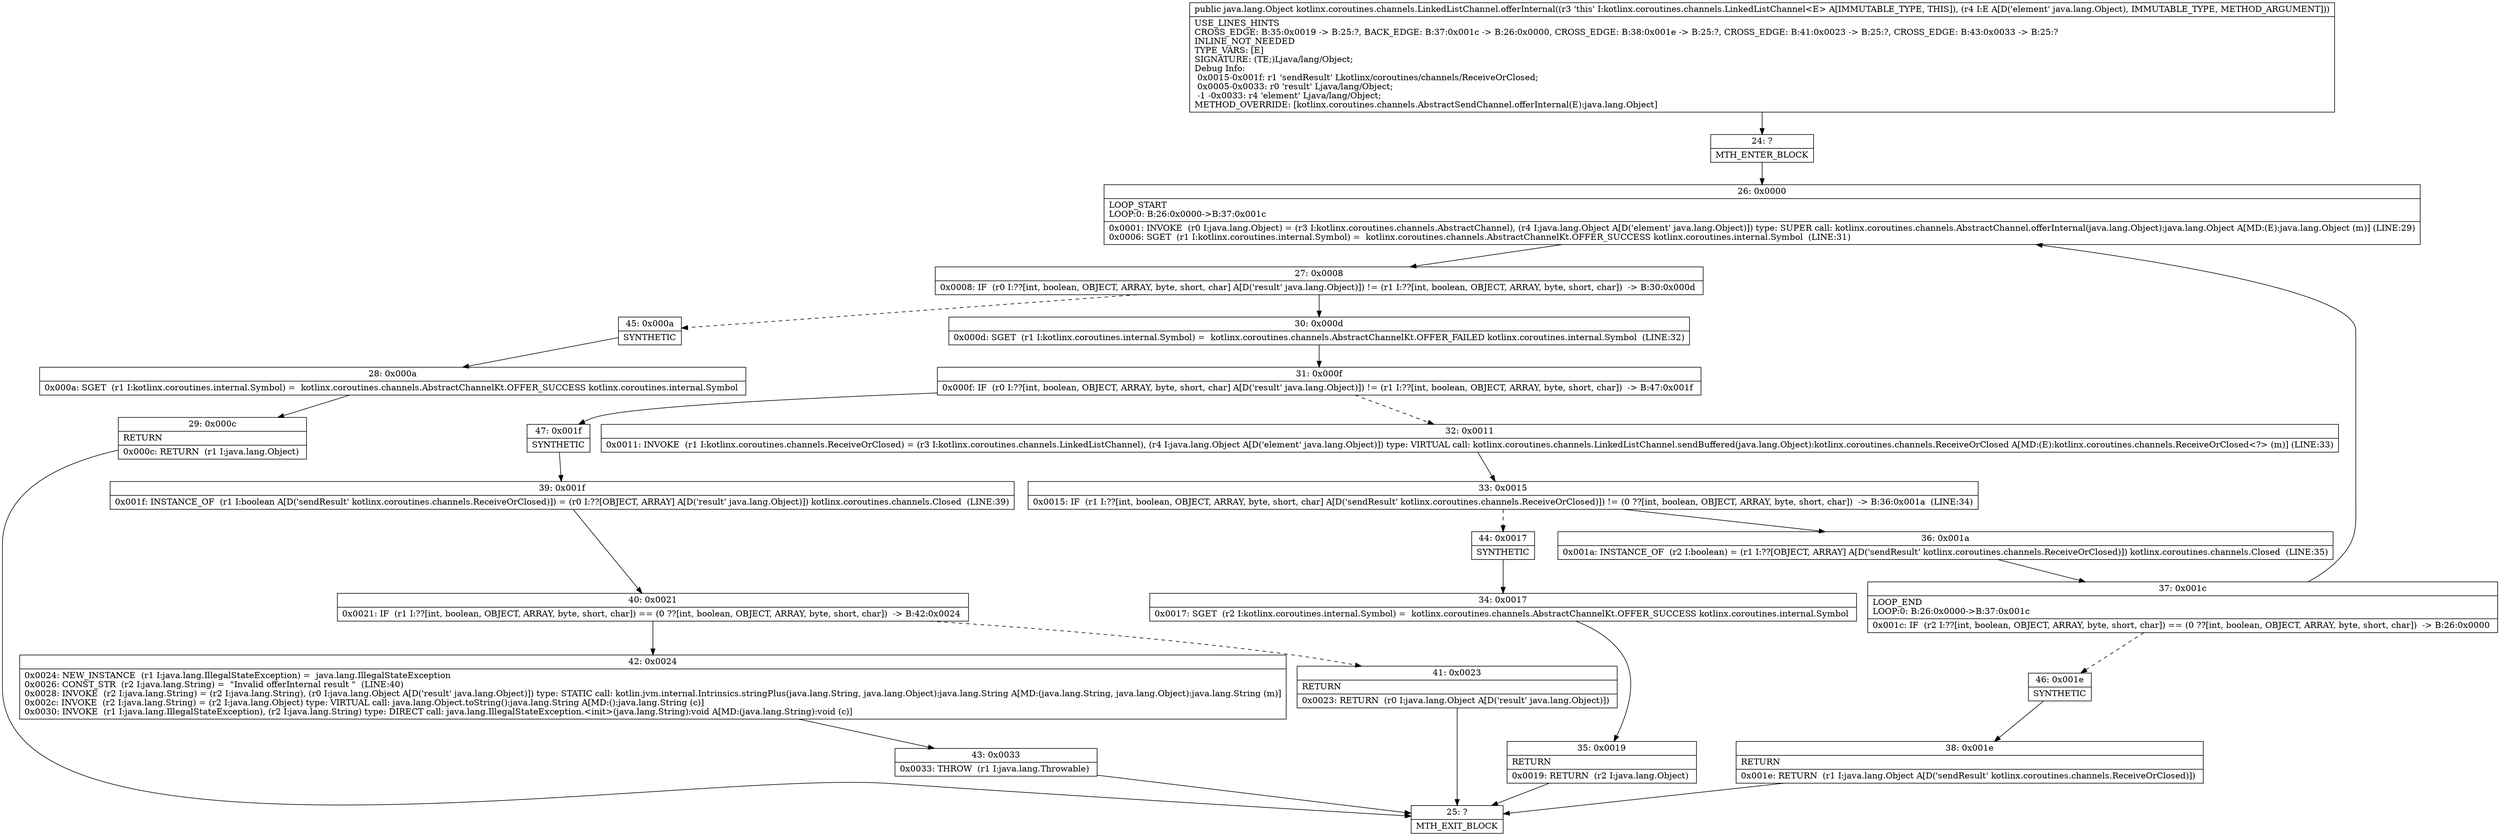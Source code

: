 digraph "CFG forkotlinx.coroutines.channels.LinkedListChannel.offerInternal(Ljava\/lang\/Object;)Ljava\/lang\/Object;" {
Node_24 [shape=record,label="{24\:\ ?|MTH_ENTER_BLOCK\l}"];
Node_26 [shape=record,label="{26\:\ 0x0000|LOOP_START\lLOOP:0: B:26:0x0000\-\>B:37:0x001c\l|0x0001: INVOKE  (r0 I:java.lang.Object) = (r3 I:kotlinx.coroutines.channels.AbstractChannel), (r4 I:java.lang.Object A[D('element' java.lang.Object)]) type: SUPER call: kotlinx.coroutines.channels.AbstractChannel.offerInternal(java.lang.Object):java.lang.Object A[MD:(E):java.lang.Object (m)] (LINE:29)\l0x0006: SGET  (r1 I:kotlinx.coroutines.internal.Symbol) =  kotlinx.coroutines.channels.AbstractChannelKt.OFFER_SUCCESS kotlinx.coroutines.internal.Symbol  (LINE:31)\l}"];
Node_27 [shape=record,label="{27\:\ 0x0008|0x0008: IF  (r0 I:??[int, boolean, OBJECT, ARRAY, byte, short, char] A[D('result' java.lang.Object)]) != (r1 I:??[int, boolean, OBJECT, ARRAY, byte, short, char])  \-\> B:30:0x000d \l}"];
Node_30 [shape=record,label="{30\:\ 0x000d|0x000d: SGET  (r1 I:kotlinx.coroutines.internal.Symbol) =  kotlinx.coroutines.channels.AbstractChannelKt.OFFER_FAILED kotlinx.coroutines.internal.Symbol  (LINE:32)\l}"];
Node_31 [shape=record,label="{31\:\ 0x000f|0x000f: IF  (r0 I:??[int, boolean, OBJECT, ARRAY, byte, short, char] A[D('result' java.lang.Object)]) != (r1 I:??[int, boolean, OBJECT, ARRAY, byte, short, char])  \-\> B:47:0x001f \l}"];
Node_32 [shape=record,label="{32\:\ 0x0011|0x0011: INVOKE  (r1 I:kotlinx.coroutines.channels.ReceiveOrClosed) = (r3 I:kotlinx.coroutines.channels.LinkedListChannel), (r4 I:java.lang.Object A[D('element' java.lang.Object)]) type: VIRTUAL call: kotlinx.coroutines.channels.LinkedListChannel.sendBuffered(java.lang.Object):kotlinx.coroutines.channels.ReceiveOrClosed A[MD:(E):kotlinx.coroutines.channels.ReceiveOrClosed\<?\> (m)] (LINE:33)\l}"];
Node_33 [shape=record,label="{33\:\ 0x0015|0x0015: IF  (r1 I:??[int, boolean, OBJECT, ARRAY, byte, short, char] A[D('sendResult' kotlinx.coroutines.channels.ReceiveOrClosed)]) != (0 ??[int, boolean, OBJECT, ARRAY, byte, short, char])  \-\> B:36:0x001a  (LINE:34)\l}"];
Node_36 [shape=record,label="{36\:\ 0x001a|0x001a: INSTANCE_OF  (r2 I:boolean) = (r1 I:??[OBJECT, ARRAY] A[D('sendResult' kotlinx.coroutines.channels.ReceiveOrClosed)]) kotlinx.coroutines.channels.Closed  (LINE:35)\l}"];
Node_37 [shape=record,label="{37\:\ 0x001c|LOOP_END\lLOOP:0: B:26:0x0000\-\>B:37:0x001c\l|0x001c: IF  (r2 I:??[int, boolean, OBJECT, ARRAY, byte, short, char]) == (0 ??[int, boolean, OBJECT, ARRAY, byte, short, char])  \-\> B:26:0x0000 \l}"];
Node_46 [shape=record,label="{46\:\ 0x001e|SYNTHETIC\l}"];
Node_38 [shape=record,label="{38\:\ 0x001e|RETURN\l|0x001e: RETURN  (r1 I:java.lang.Object A[D('sendResult' kotlinx.coroutines.channels.ReceiveOrClosed)]) \l}"];
Node_25 [shape=record,label="{25\:\ ?|MTH_EXIT_BLOCK\l}"];
Node_44 [shape=record,label="{44\:\ 0x0017|SYNTHETIC\l}"];
Node_34 [shape=record,label="{34\:\ 0x0017|0x0017: SGET  (r2 I:kotlinx.coroutines.internal.Symbol) =  kotlinx.coroutines.channels.AbstractChannelKt.OFFER_SUCCESS kotlinx.coroutines.internal.Symbol \l}"];
Node_35 [shape=record,label="{35\:\ 0x0019|RETURN\l|0x0019: RETURN  (r2 I:java.lang.Object) \l}"];
Node_47 [shape=record,label="{47\:\ 0x001f|SYNTHETIC\l}"];
Node_39 [shape=record,label="{39\:\ 0x001f|0x001f: INSTANCE_OF  (r1 I:boolean A[D('sendResult' kotlinx.coroutines.channels.ReceiveOrClosed)]) = (r0 I:??[OBJECT, ARRAY] A[D('result' java.lang.Object)]) kotlinx.coroutines.channels.Closed  (LINE:39)\l}"];
Node_40 [shape=record,label="{40\:\ 0x0021|0x0021: IF  (r1 I:??[int, boolean, OBJECT, ARRAY, byte, short, char]) == (0 ??[int, boolean, OBJECT, ARRAY, byte, short, char])  \-\> B:42:0x0024 \l}"];
Node_41 [shape=record,label="{41\:\ 0x0023|RETURN\l|0x0023: RETURN  (r0 I:java.lang.Object A[D('result' java.lang.Object)]) \l}"];
Node_42 [shape=record,label="{42\:\ 0x0024|0x0024: NEW_INSTANCE  (r1 I:java.lang.IllegalStateException) =  java.lang.IllegalStateException \l0x0026: CONST_STR  (r2 I:java.lang.String) =  \"Invalid offerInternal result \"  (LINE:40)\l0x0028: INVOKE  (r2 I:java.lang.String) = (r2 I:java.lang.String), (r0 I:java.lang.Object A[D('result' java.lang.Object)]) type: STATIC call: kotlin.jvm.internal.Intrinsics.stringPlus(java.lang.String, java.lang.Object):java.lang.String A[MD:(java.lang.String, java.lang.Object):java.lang.String (m)]\l0x002c: INVOKE  (r2 I:java.lang.String) = (r2 I:java.lang.Object) type: VIRTUAL call: java.lang.Object.toString():java.lang.String A[MD:():java.lang.String (c)]\l0x0030: INVOKE  (r1 I:java.lang.IllegalStateException), (r2 I:java.lang.String) type: DIRECT call: java.lang.IllegalStateException.\<init\>(java.lang.String):void A[MD:(java.lang.String):void (c)]\l}"];
Node_43 [shape=record,label="{43\:\ 0x0033|0x0033: THROW  (r1 I:java.lang.Throwable) \l}"];
Node_45 [shape=record,label="{45\:\ 0x000a|SYNTHETIC\l}"];
Node_28 [shape=record,label="{28\:\ 0x000a|0x000a: SGET  (r1 I:kotlinx.coroutines.internal.Symbol) =  kotlinx.coroutines.channels.AbstractChannelKt.OFFER_SUCCESS kotlinx.coroutines.internal.Symbol \l}"];
Node_29 [shape=record,label="{29\:\ 0x000c|RETURN\l|0x000c: RETURN  (r1 I:java.lang.Object) \l}"];
MethodNode[shape=record,label="{public java.lang.Object kotlinx.coroutines.channels.LinkedListChannel.offerInternal((r3 'this' I:kotlinx.coroutines.channels.LinkedListChannel\<E\> A[IMMUTABLE_TYPE, THIS]), (r4 I:E A[D('element' java.lang.Object), IMMUTABLE_TYPE, METHOD_ARGUMENT]))  | USE_LINES_HINTS\lCROSS_EDGE: B:35:0x0019 \-\> B:25:?, BACK_EDGE: B:37:0x001c \-\> B:26:0x0000, CROSS_EDGE: B:38:0x001e \-\> B:25:?, CROSS_EDGE: B:41:0x0023 \-\> B:25:?, CROSS_EDGE: B:43:0x0033 \-\> B:25:?\lINLINE_NOT_NEEDED\lTYPE_VARS: [E]\lSIGNATURE: (TE;)Ljava\/lang\/Object;\lDebug Info:\l  0x0015\-0x001f: r1 'sendResult' Lkotlinx\/coroutines\/channels\/ReceiveOrClosed;\l  0x0005\-0x0033: r0 'result' Ljava\/lang\/Object;\l  \-1 \-0x0033: r4 'element' Ljava\/lang\/Object;\lMETHOD_OVERRIDE: [kotlinx.coroutines.channels.AbstractSendChannel.offerInternal(E):java.lang.Object]\l}"];
MethodNode -> Node_24;Node_24 -> Node_26;
Node_26 -> Node_27;
Node_27 -> Node_30;
Node_27 -> Node_45[style=dashed];
Node_30 -> Node_31;
Node_31 -> Node_32[style=dashed];
Node_31 -> Node_47;
Node_32 -> Node_33;
Node_33 -> Node_36;
Node_33 -> Node_44[style=dashed];
Node_36 -> Node_37;
Node_37 -> Node_26;
Node_37 -> Node_46[style=dashed];
Node_46 -> Node_38;
Node_38 -> Node_25;
Node_44 -> Node_34;
Node_34 -> Node_35;
Node_35 -> Node_25;
Node_47 -> Node_39;
Node_39 -> Node_40;
Node_40 -> Node_41[style=dashed];
Node_40 -> Node_42;
Node_41 -> Node_25;
Node_42 -> Node_43;
Node_43 -> Node_25;
Node_45 -> Node_28;
Node_28 -> Node_29;
Node_29 -> Node_25;
}

